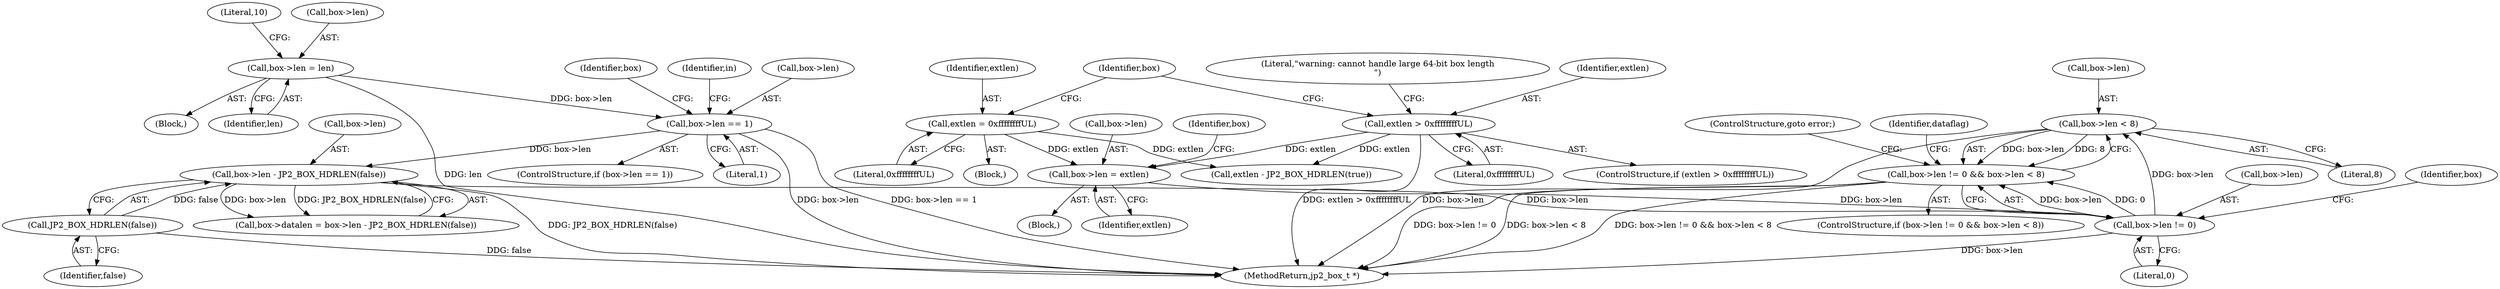 digraph "0_jasper_e96fc4fdd525fa0ede28074a7e2b1caf94b58b0d_0@pointer" {
"1000237" [label="(Call,box->len < 8)"];
"1000232" [label="(Call,box->len != 0)"];
"1000224" [label="(Call,box->len - JP2_BOX_HDRLEN(false))"];
"1000182" [label="(Call,box->len == 1)"];
"1000157" [label="(Call,box->len = len)"];
"1000228" [label="(Call,JP2_BOX_HDRLEN(false))"];
"1000205" [label="(Call,box->len = extlen)"];
"1000202" [label="(Call,extlen = 0xffffffffUL)"];
"1000196" [label="(Call,extlen > 0xffffffffUL)"];
"1000231" [label="(Call,box->len != 0 && box->len < 8)"];
"1000187" [label="(Block,)"];
"1000203" [label="(Identifier,extlen)"];
"1000241" [label="(Literal,8)"];
"1000232" [label="(Call,box->len != 0)"];
"1000209" [label="(Identifier,extlen)"];
"1000183" [label="(Call,box->len)"];
"1000186" [label="(Literal,1)"];
"1000212" [label="(Identifier,box)"];
"1000224" [label="(Call,box->len - JP2_BOX_HDRLEN(false))"];
"1000161" [label="(Identifier,len)"];
"1000222" [label="(Identifier,box)"];
"1000329" [label="(MethodReturn,jp2_box_t *)"];
"1000237" [label="(Call,box->len < 8)"];
"1000236" [label="(Literal,0)"];
"1000233" [label="(Call,box->len)"];
"1000199" [label="(Block,)"];
"1000206" [label="(Call,box->len)"];
"1000197" [label="(Identifier,extlen)"];
"1000163" [label="(Literal,10)"];
"1000245" [label="(Identifier,dataflag)"];
"1000204" [label="(Literal,0xffffffffUL)"];
"1000230" [label="(ControlStructure,if (box->len != 0 && box->len < 8))"];
"1000181" [label="(ControlStructure,if (box->len == 1))"];
"1000243" [label="(ControlStructure,goto error;)"];
"1000190" [label="(Identifier,in)"];
"1000198" [label="(Literal,0xffffffffUL)"];
"1000214" [label="(Call,extlen - JP2_BOX_HDRLEN(true))"];
"1000195" [label="(ControlStructure,if (extlen > 0xffffffffUL))"];
"1000196" [label="(Call,extlen > 0xffffffffUL)"];
"1000220" [label="(Call,box->datalen = box->len - JP2_BOX_HDRLEN(false))"];
"1000225" [label="(Call,box->len)"];
"1000157" [label="(Call,box->len = len)"];
"1000229" [label="(Identifier,false)"];
"1000158" [label="(Call,box->len)"];
"1000231" [label="(Call,box->len != 0 && box->len < 8)"];
"1000238" [label="(Call,box->len)"];
"1000207" [label="(Identifier,box)"];
"1000239" [label="(Identifier,box)"];
"1000205" [label="(Call,box->len = extlen)"];
"1000202" [label="(Call,extlen = 0xffffffffUL)"];
"1000201" [label="(Literal,\"warning: cannot handle large 64-bit box length\n\")"];
"1000228" [label="(Call,JP2_BOX_HDRLEN(false))"];
"1000102" [label="(Block,)"];
"1000182" [label="(Call,box->len == 1)"];
"1000237" -> "1000231"  [label="AST: "];
"1000237" -> "1000241"  [label="CFG: "];
"1000238" -> "1000237"  [label="AST: "];
"1000241" -> "1000237"  [label="AST: "];
"1000231" -> "1000237"  [label="CFG: "];
"1000237" -> "1000329"  [label="DDG: box->len"];
"1000237" -> "1000231"  [label="DDG: box->len"];
"1000237" -> "1000231"  [label="DDG: 8"];
"1000232" -> "1000237"  [label="DDG: box->len"];
"1000232" -> "1000231"  [label="AST: "];
"1000232" -> "1000236"  [label="CFG: "];
"1000233" -> "1000232"  [label="AST: "];
"1000236" -> "1000232"  [label="AST: "];
"1000239" -> "1000232"  [label="CFG: "];
"1000231" -> "1000232"  [label="CFG: "];
"1000232" -> "1000329"  [label="DDG: box->len"];
"1000232" -> "1000231"  [label="DDG: box->len"];
"1000232" -> "1000231"  [label="DDG: 0"];
"1000224" -> "1000232"  [label="DDG: box->len"];
"1000205" -> "1000232"  [label="DDG: box->len"];
"1000224" -> "1000220"  [label="AST: "];
"1000224" -> "1000228"  [label="CFG: "];
"1000225" -> "1000224"  [label="AST: "];
"1000228" -> "1000224"  [label="AST: "];
"1000220" -> "1000224"  [label="CFG: "];
"1000224" -> "1000329"  [label="DDG: JP2_BOX_HDRLEN(false)"];
"1000224" -> "1000220"  [label="DDG: box->len"];
"1000224" -> "1000220"  [label="DDG: JP2_BOX_HDRLEN(false)"];
"1000182" -> "1000224"  [label="DDG: box->len"];
"1000228" -> "1000224"  [label="DDG: false"];
"1000182" -> "1000181"  [label="AST: "];
"1000182" -> "1000186"  [label="CFG: "];
"1000183" -> "1000182"  [label="AST: "];
"1000186" -> "1000182"  [label="AST: "];
"1000190" -> "1000182"  [label="CFG: "];
"1000222" -> "1000182"  [label="CFG: "];
"1000182" -> "1000329"  [label="DDG: box->len == 1"];
"1000182" -> "1000329"  [label="DDG: box->len"];
"1000157" -> "1000182"  [label="DDG: box->len"];
"1000157" -> "1000102"  [label="AST: "];
"1000157" -> "1000161"  [label="CFG: "];
"1000158" -> "1000157"  [label="AST: "];
"1000161" -> "1000157"  [label="AST: "];
"1000163" -> "1000157"  [label="CFG: "];
"1000157" -> "1000329"  [label="DDG: len"];
"1000228" -> "1000229"  [label="CFG: "];
"1000229" -> "1000228"  [label="AST: "];
"1000228" -> "1000329"  [label="DDG: false"];
"1000205" -> "1000187"  [label="AST: "];
"1000205" -> "1000209"  [label="CFG: "];
"1000206" -> "1000205"  [label="AST: "];
"1000209" -> "1000205"  [label="AST: "];
"1000212" -> "1000205"  [label="CFG: "];
"1000202" -> "1000205"  [label="DDG: extlen"];
"1000196" -> "1000205"  [label="DDG: extlen"];
"1000202" -> "1000199"  [label="AST: "];
"1000202" -> "1000204"  [label="CFG: "];
"1000203" -> "1000202"  [label="AST: "];
"1000204" -> "1000202"  [label="AST: "];
"1000207" -> "1000202"  [label="CFG: "];
"1000202" -> "1000214"  [label="DDG: extlen"];
"1000196" -> "1000195"  [label="AST: "];
"1000196" -> "1000198"  [label="CFG: "];
"1000197" -> "1000196"  [label="AST: "];
"1000198" -> "1000196"  [label="AST: "];
"1000201" -> "1000196"  [label="CFG: "];
"1000207" -> "1000196"  [label="CFG: "];
"1000196" -> "1000329"  [label="DDG: extlen > 0xffffffffUL"];
"1000196" -> "1000214"  [label="DDG: extlen"];
"1000231" -> "1000230"  [label="AST: "];
"1000243" -> "1000231"  [label="CFG: "];
"1000245" -> "1000231"  [label="CFG: "];
"1000231" -> "1000329"  [label="DDG: box->len != 0"];
"1000231" -> "1000329"  [label="DDG: box->len < 8"];
"1000231" -> "1000329"  [label="DDG: box->len != 0 && box->len < 8"];
}
